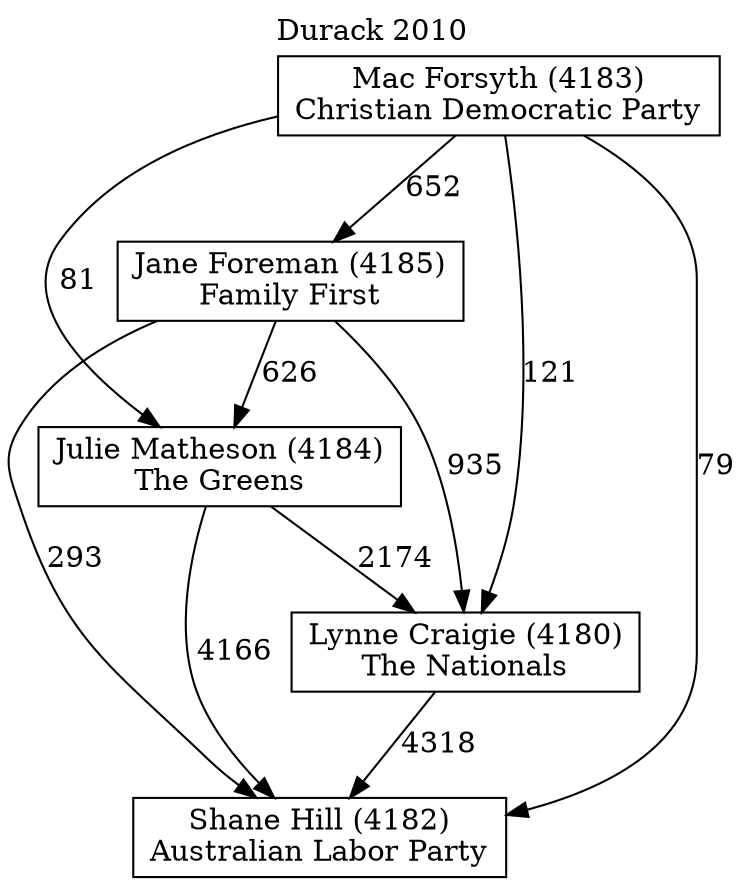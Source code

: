 // House preference flow
digraph "Shane Hill (4182)_Durack_2010" {
	graph [label="Durack 2010" labelloc=t mclimit=10]
	node [shape=box]
	"Shane Hill (4182)" [label="Shane Hill (4182)
Australian Labor Party"]
	"Lynne Craigie (4180)" [label="Lynne Craigie (4180)
The Nationals"]
	"Julie Matheson (4184)" [label="Julie Matheson (4184)
The Greens"]
	"Jane Foreman (4185)" [label="Jane Foreman (4185)
Family First"]
	"Mac Forsyth (4183)" [label="Mac Forsyth (4183)
Christian Democratic Party"]
	"Lynne Craigie (4180)" -> "Shane Hill (4182)" [label=4318]
	"Julie Matheson (4184)" -> "Lynne Craigie (4180)" [label=2174]
	"Jane Foreman (4185)" -> "Julie Matheson (4184)" [label=626]
	"Mac Forsyth (4183)" -> "Jane Foreman (4185)" [label=652]
	"Julie Matheson (4184)" -> "Shane Hill (4182)" [label=4166]
	"Jane Foreman (4185)" -> "Shane Hill (4182)" [label=293]
	"Mac Forsyth (4183)" -> "Shane Hill (4182)" [label=79]
	"Mac Forsyth (4183)" -> "Julie Matheson (4184)" [label=81]
	"Jane Foreman (4185)" -> "Lynne Craigie (4180)" [label=935]
	"Mac Forsyth (4183)" -> "Lynne Craigie (4180)" [label=121]
}
